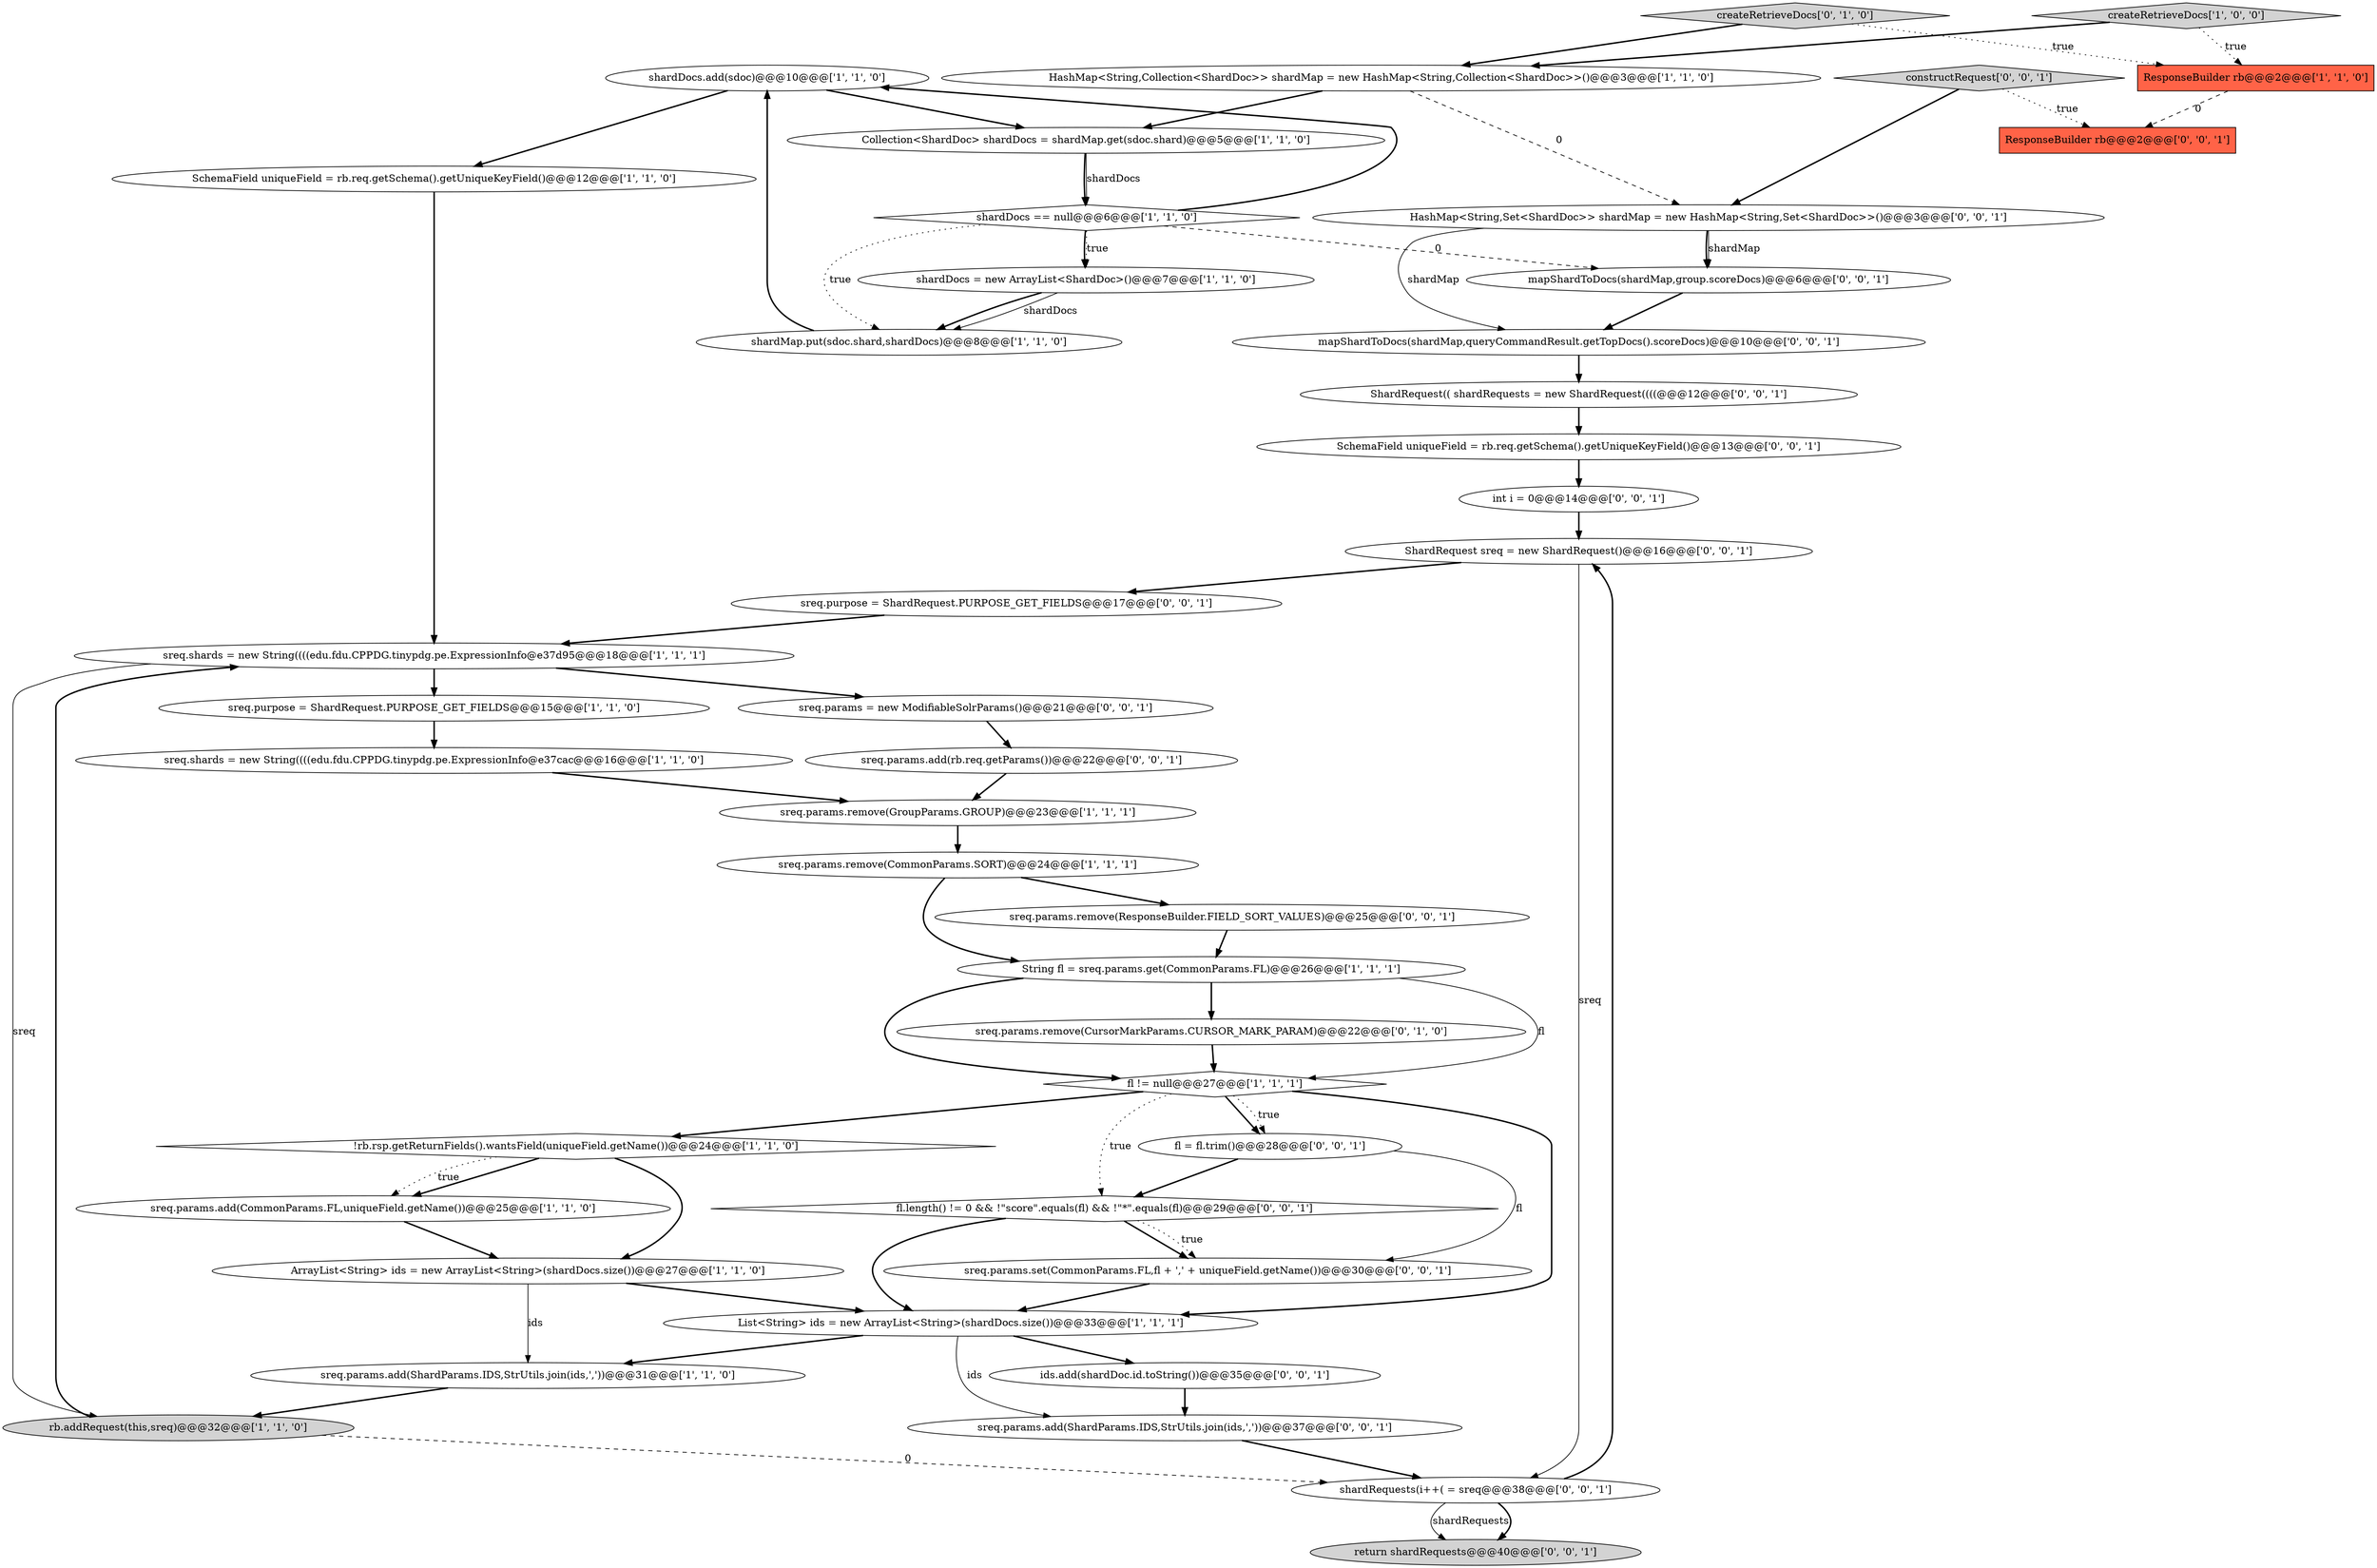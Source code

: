 digraph {
33 [style = filled, label = "ShardRequest(( shardRequests = new ShardRequest((((@@@12@@@['0', '0', '1']", fillcolor = white, shape = ellipse image = "AAA0AAABBB3BBB"];
37 [style = filled, label = "mapShardToDocs(shardMap,group.scoreDocs)@@@6@@@['0', '0', '1']", fillcolor = white, shape = ellipse image = "AAA0AAABBB3BBB"];
28 [style = filled, label = "sreq.purpose = ShardRequest.PURPOSE_GET_FIELDS@@@17@@@['0', '0', '1']", fillcolor = white, shape = ellipse image = "AAA0AAABBB3BBB"];
41 [style = filled, label = "sreq.params.set(CommonParams.FL,fl + ',' + uniqueField.getName())@@@30@@@['0', '0', '1']", fillcolor = white, shape = ellipse image = "AAA0AAABBB3BBB"];
8 [style = filled, label = "sreq.params.remove(CommonParams.SORT)@@@24@@@['1', '1', '1']", fillcolor = white, shape = ellipse image = "AAA0AAABBB1BBB"];
14 [style = filled, label = "fl != null@@@27@@@['1', '1', '1']", fillcolor = white, shape = diamond image = "AAA0AAABBB1BBB"];
1 [style = filled, label = "rb.addRequest(this,sreq)@@@32@@@['1', '1', '0']", fillcolor = lightgray, shape = ellipse image = "AAA0AAABBB1BBB"];
16 [style = filled, label = "!rb.rsp.getReturnFields().wantsField(uniqueField.getName())@@@24@@@['1', '1', '0']", fillcolor = white, shape = diamond image = "AAA0AAABBB1BBB"];
12 [style = filled, label = "shardDocs.add(sdoc)@@@10@@@['1', '1', '0']", fillcolor = white, shape = ellipse image = "AAA0AAABBB1BBB"];
15 [style = filled, label = "shardDocs = new ArrayList<ShardDoc>()@@@7@@@['1', '1', '0']", fillcolor = white, shape = ellipse image = "AAA0AAABBB1BBB"];
9 [style = filled, label = "sreq.params.add(ShardParams.IDS,StrUtils.join(ids,','))@@@31@@@['1', '1', '0']", fillcolor = white, shape = ellipse image = "AAA0AAABBB1BBB"];
10 [style = filled, label = "sreq.params.add(CommonParams.FL,uniqueField.getName())@@@25@@@['1', '1', '0']", fillcolor = white, shape = ellipse image = "AAA0AAABBB1BBB"];
13 [style = filled, label = "Collection<ShardDoc> shardDocs = shardMap.get(sdoc.shard)@@@5@@@['1', '1', '0']", fillcolor = white, shape = ellipse image = "AAA0AAABBB1BBB"];
26 [style = filled, label = "SchemaField uniqueField = rb.req.getSchema().getUniqueKeyField()@@@13@@@['0', '0', '1']", fillcolor = white, shape = ellipse image = "AAA0AAABBB3BBB"];
35 [style = filled, label = "return shardRequests@@@40@@@['0', '0', '1']", fillcolor = lightgray, shape = ellipse image = "AAA0AAABBB3BBB"];
42 [style = filled, label = "ResponseBuilder rb@@@2@@@['0', '0', '1']", fillcolor = tomato, shape = box image = "AAA0AAABBB3BBB"];
36 [style = filled, label = "shardRequests(i++( = sreq@@@38@@@['0', '0', '1']", fillcolor = white, shape = ellipse image = "AAA0AAABBB3BBB"];
43 [style = filled, label = "ids.add(shardDoc.id.toString())@@@35@@@['0', '0', '1']", fillcolor = white, shape = ellipse image = "AAA0AAABBB3BBB"];
4 [style = filled, label = "sreq.purpose = ShardRequest.PURPOSE_GET_FIELDS@@@15@@@['1', '1', '0']", fillcolor = white, shape = ellipse image = "AAA0AAABBB1BBB"];
21 [style = filled, label = "shardMap.put(sdoc.shard,shardDocs)@@@8@@@['1', '1', '0']", fillcolor = white, shape = ellipse image = "AAA0AAABBB1BBB"];
6 [style = filled, label = "HashMap<String,Collection<ShardDoc>> shardMap = new HashMap<String,Collection<ShardDoc>>()@@@3@@@['1', '1', '0']", fillcolor = white, shape = ellipse image = "AAA0AAABBB1BBB"];
0 [style = filled, label = "sreq.shards = new String((((edu.fdu.CPPDG.tinypdg.pe.ExpressionInfo@e37cac@@@16@@@['1', '1', '0']", fillcolor = white, shape = ellipse image = "AAA0AAABBB1BBB"];
30 [style = filled, label = "ShardRequest sreq = new ShardRequest()@@@16@@@['0', '0', '1']", fillcolor = white, shape = ellipse image = "AAA0AAABBB3BBB"];
11 [style = filled, label = "SchemaField uniqueField = rb.req.getSchema().getUniqueKeyField()@@@12@@@['1', '1', '0']", fillcolor = white, shape = ellipse image = "AAA0AAABBB1BBB"];
22 [style = filled, label = "createRetrieveDocs['0', '1', '0']", fillcolor = lightgray, shape = diamond image = "AAA0AAABBB2BBB"];
34 [style = filled, label = "sreq.params.add(ShardParams.IDS,StrUtils.join(ids,','))@@@37@@@['0', '0', '1']", fillcolor = white, shape = ellipse image = "AAA0AAABBB3BBB"];
5 [style = filled, label = "sreq.shards = new String((((edu.fdu.CPPDG.tinypdg.pe.ExpressionInfo@e37d95@@@18@@@['1', '1', '1']", fillcolor = white, shape = ellipse image = "AAA0AAABBB1BBB"];
23 [style = filled, label = "sreq.params.remove(CursorMarkParams.CURSOR_MARK_PARAM)@@@22@@@['0', '1', '0']", fillcolor = white, shape = ellipse image = "AAA1AAABBB2BBB"];
24 [style = filled, label = "sreq.params.add(rb.req.getParams())@@@22@@@['0', '0', '1']", fillcolor = white, shape = ellipse image = "AAA0AAABBB3BBB"];
17 [style = filled, label = "createRetrieveDocs['1', '0', '0']", fillcolor = lightgray, shape = diamond image = "AAA0AAABBB1BBB"];
31 [style = filled, label = "mapShardToDocs(shardMap,queryCommandResult.getTopDocs().scoreDocs)@@@10@@@['0', '0', '1']", fillcolor = white, shape = ellipse image = "AAA0AAABBB3BBB"];
3 [style = filled, label = "ResponseBuilder rb@@@2@@@['1', '1', '0']", fillcolor = tomato, shape = box image = "AAA0AAABBB1BBB"];
29 [style = filled, label = "fl.length() != 0 && !\"score\".equals(fl) && !\"*\".equals(fl)@@@29@@@['0', '0', '1']", fillcolor = white, shape = diamond image = "AAA0AAABBB3BBB"];
20 [style = filled, label = "shardDocs == null@@@6@@@['1', '1', '0']", fillcolor = white, shape = diamond image = "AAA0AAABBB1BBB"];
25 [style = filled, label = "sreq.params.remove(ResponseBuilder.FIELD_SORT_VALUES)@@@25@@@['0', '0', '1']", fillcolor = white, shape = ellipse image = "AAA0AAABBB3BBB"];
18 [style = filled, label = "String fl = sreq.params.get(CommonParams.FL)@@@26@@@['1', '1', '1']", fillcolor = white, shape = ellipse image = "AAA0AAABBB1BBB"];
40 [style = filled, label = "int i = 0@@@14@@@['0', '0', '1']", fillcolor = white, shape = ellipse image = "AAA0AAABBB3BBB"];
38 [style = filled, label = "HashMap<String,Set<ShardDoc>> shardMap = new HashMap<String,Set<ShardDoc>>()@@@3@@@['0', '0', '1']", fillcolor = white, shape = ellipse image = "AAA0AAABBB3BBB"];
39 [style = filled, label = "sreq.params = new ModifiableSolrParams()@@@21@@@['0', '0', '1']", fillcolor = white, shape = ellipse image = "AAA0AAABBB3BBB"];
2 [style = filled, label = "sreq.params.remove(GroupParams.GROUP)@@@23@@@['1', '1', '1']", fillcolor = white, shape = ellipse image = "AAA0AAABBB1BBB"];
27 [style = filled, label = "fl = fl.trim()@@@28@@@['0', '0', '1']", fillcolor = white, shape = ellipse image = "AAA0AAABBB3BBB"];
19 [style = filled, label = "ArrayList<String> ids = new ArrayList<String>(shardDocs.size())@@@27@@@['1', '1', '0']", fillcolor = white, shape = ellipse image = "AAA0AAABBB1BBB"];
7 [style = filled, label = "List<String> ids = new ArrayList<String>(shardDocs.size())@@@33@@@['1', '1', '1']", fillcolor = white, shape = ellipse image = "AAA0AAABBB1BBB"];
32 [style = filled, label = "constructRequest['0', '0', '1']", fillcolor = lightgray, shape = diamond image = "AAA0AAABBB3BBB"];
14->27 [style = bold, label=""];
40->30 [style = bold, label=""];
1->36 [style = dashed, label="0"];
14->7 [style = bold, label=""];
32->38 [style = bold, label=""];
14->16 [style = bold, label=""];
37->31 [style = bold, label=""];
38->31 [style = solid, label="shardMap"];
20->21 [style = dotted, label="true"];
22->6 [style = bold, label=""];
24->2 [style = bold, label=""];
7->43 [style = bold, label=""];
36->30 [style = bold, label=""];
7->9 [style = bold, label=""];
5->1 [style = solid, label="sreq"];
20->37 [style = dashed, label="0"];
16->19 [style = bold, label=""];
20->15 [style = bold, label=""];
14->27 [style = dotted, label="true"];
38->37 [style = bold, label=""];
36->35 [style = solid, label="shardRequests"];
34->36 [style = bold, label=""];
6->13 [style = bold, label=""];
15->21 [style = bold, label=""];
29->41 [style = bold, label=""];
38->37 [style = solid, label="shardMap"];
25->18 [style = bold, label=""];
16->10 [style = bold, label=""];
5->4 [style = bold, label=""];
21->12 [style = bold, label=""];
2->8 [style = bold, label=""];
10->19 [style = bold, label=""];
12->13 [style = bold, label=""];
27->29 [style = bold, label=""];
29->41 [style = dotted, label="true"];
8->18 [style = bold, label=""];
43->34 [style = bold, label=""];
20->15 [style = dotted, label="true"];
7->34 [style = solid, label="ids"];
39->24 [style = bold, label=""];
17->6 [style = bold, label=""];
26->40 [style = bold, label=""];
16->10 [style = dotted, label="true"];
8->25 [style = bold, label=""];
41->7 [style = bold, label=""];
33->26 [style = bold, label=""];
14->29 [style = dotted, label="true"];
27->41 [style = solid, label="fl"];
28->5 [style = bold, label=""];
29->7 [style = bold, label=""];
23->14 [style = bold, label=""];
3->42 [style = dashed, label="0"];
30->28 [style = bold, label=""];
15->21 [style = solid, label="shardDocs"];
18->14 [style = solid, label="fl"];
12->11 [style = bold, label=""];
22->3 [style = dotted, label="true"];
32->42 [style = dotted, label="true"];
13->20 [style = bold, label=""];
0->2 [style = bold, label=""];
19->7 [style = bold, label=""];
18->14 [style = bold, label=""];
13->20 [style = solid, label="shardDocs"];
31->33 [style = bold, label=""];
17->3 [style = dotted, label="true"];
6->38 [style = dashed, label="0"];
9->1 [style = bold, label=""];
5->39 [style = bold, label=""];
30->36 [style = solid, label="sreq"];
20->12 [style = bold, label=""];
36->35 [style = bold, label=""];
4->0 [style = bold, label=""];
11->5 [style = bold, label=""];
18->23 [style = bold, label=""];
1->5 [style = bold, label=""];
19->9 [style = solid, label="ids"];
}
